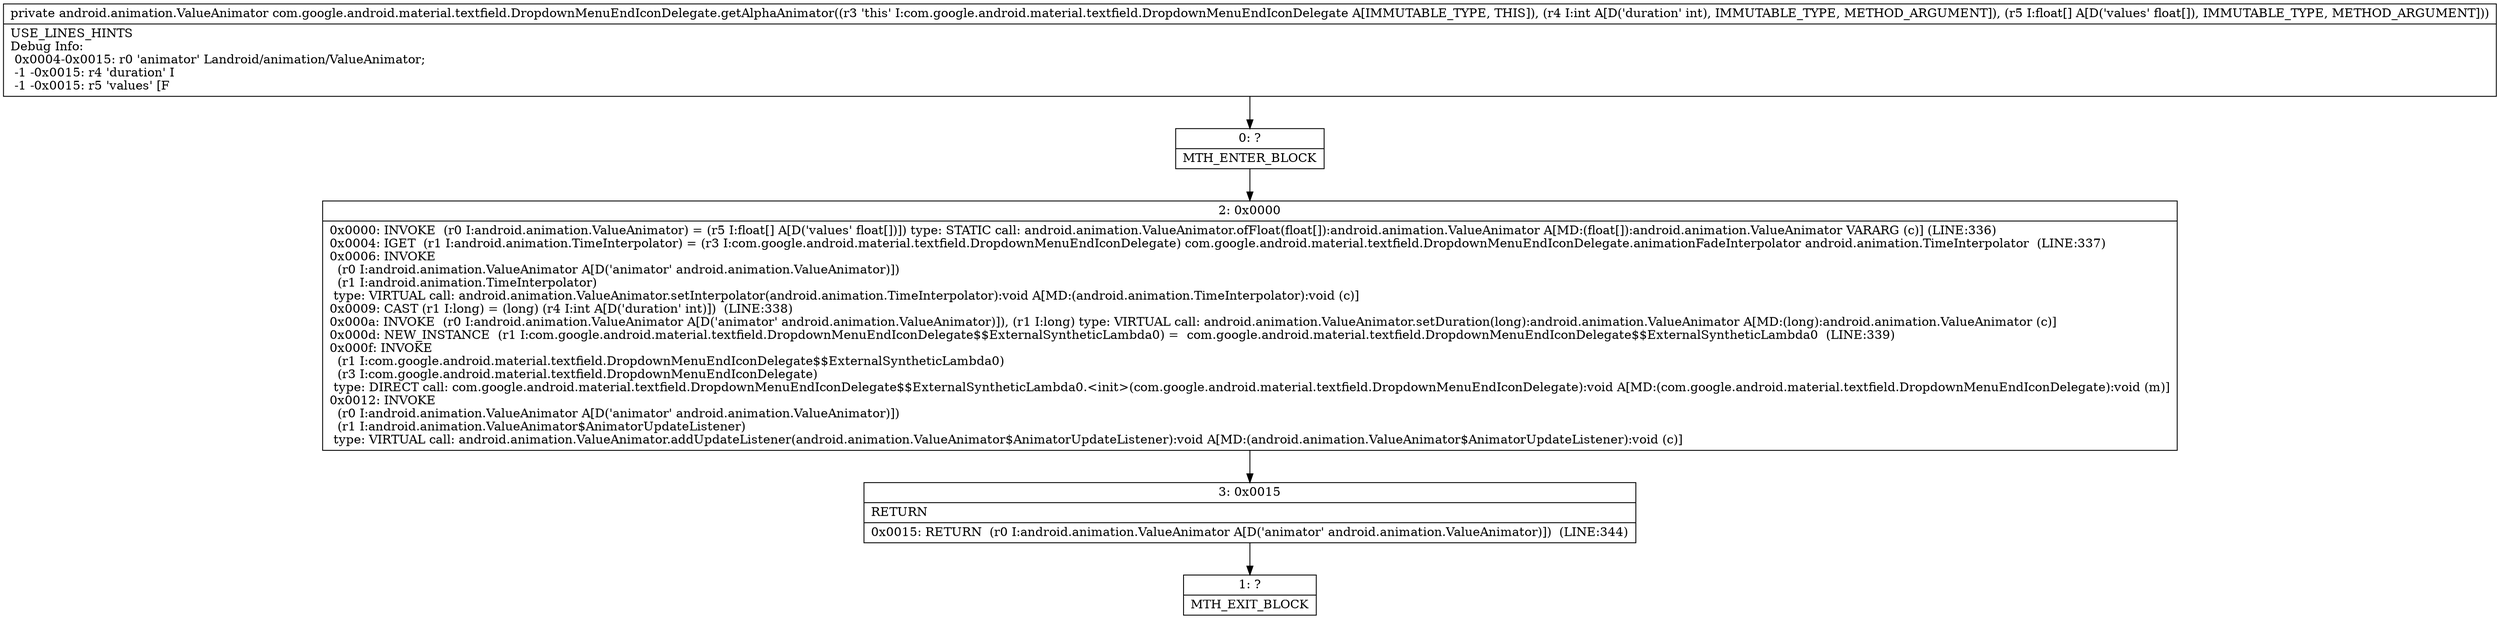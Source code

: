 digraph "CFG forcom.google.android.material.textfield.DropdownMenuEndIconDelegate.getAlphaAnimator(I[F)Landroid\/animation\/ValueAnimator;" {
Node_0 [shape=record,label="{0\:\ ?|MTH_ENTER_BLOCK\l}"];
Node_2 [shape=record,label="{2\:\ 0x0000|0x0000: INVOKE  (r0 I:android.animation.ValueAnimator) = (r5 I:float[] A[D('values' float[])]) type: STATIC call: android.animation.ValueAnimator.ofFloat(float[]):android.animation.ValueAnimator A[MD:(float[]):android.animation.ValueAnimator VARARG (c)] (LINE:336)\l0x0004: IGET  (r1 I:android.animation.TimeInterpolator) = (r3 I:com.google.android.material.textfield.DropdownMenuEndIconDelegate) com.google.android.material.textfield.DropdownMenuEndIconDelegate.animationFadeInterpolator android.animation.TimeInterpolator  (LINE:337)\l0x0006: INVOKE  \l  (r0 I:android.animation.ValueAnimator A[D('animator' android.animation.ValueAnimator)])\l  (r1 I:android.animation.TimeInterpolator)\l type: VIRTUAL call: android.animation.ValueAnimator.setInterpolator(android.animation.TimeInterpolator):void A[MD:(android.animation.TimeInterpolator):void (c)]\l0x0009: CAST (r1 I:long) = (long) (r4 I:int A[D('duration' int)])  (LINE:338)\l0x000a: INVOKE  (r0 I:android.animation.ValueAnimator A[D('animator' android.animation.ValueAnimator)]), (r1 I:long) type: VIRTUAL call: android.animation.ValueAnimator.setDuration(long):android.animation.ValueAnimator A[MD:(long):android.animation.ValueAnimator (c)]\l0x000d: NEW_INSTANCE  (r1 I:com.google.android.material.textfield.DropdownMenuEndIconDelegate$$ExternalSyntheticLambda0) =  com.google.android.material.textfield.DropdownMenuEndIconDelegate$$ExternalSyntheticLambda0  (LINE:339)\l0x000f: INVOKE  \l  (r1 I:com.google.android.material.textfield.DropdownMenuEndIconDelegate$$ExternalSyntheticLambda0)\l  (r3 I:com.google.android.material.textfield.DropdownMenuEndIconDelegate)\l type: DIRECT call: com.google.android.material.textfield.DropdownMenuEndIconDelegate$$ExternalSyntheticLambda0.\<init\>(com.google.android.material.textfield.DropdownMenuEndIconDelegate):void A[MD:(com.google.android.material.textfield.DropdownMenuEndIconDelegate):void (m)]\l0x0012: INVOKE  \l  (r0 I:android.animation.ValueAnimator A[D('animator' android.animation.ValueAnimator)])\l  (r1 I:android.animation.ValueAnimator$AnimatorUpdateListener)\l type: VIRTUAL call: android.animation.ValueAnimator.addUpdateListener(android.animation.ValueAnimator$AnimatorUpdateListener):void A[MD:(android.animation.ValueAnimator$AnimatorUpdateListener):void (c)]\l}"];
Node_3 [shape=record,label="{3\:\ 0x0015|RETURN\l|0x0015: RETURN  (r0 I:android.animation.ValueAnimator A[D('animator' android.animation.ValueAnimator)])  (LINE:344)\l}"];
Node_1 [shape=record,label="{1\:\ ?|MTH_EXIT_BLOCK\l}"];
MethodNode[shape=record,label="{private android.animation.ValueAnimator com.google.android.material.textfield.DropdownMenuEndIconDelegate.getAlphaAnimator((r3 'this' I:com.google.android.material.textfield.DropdownMenuEndIconDelegate A[IMMUTABLE_TYPE, THIS]), (r4 I:int A[D('duration' int), IMMUTABLE_TYPE, METHOD_ARGUMENT]), (r5 I:float[] A[D('values' float[]), IMMUTABLE_TYPE, METHOD_ARGUMENT]))  | USE_LINES_HINTS\lDebug Info:\l  0x0004\-0x0015: r0 'animator' Landroid\/animation\/ValueAnimator;\l  \-1 \-0x0015: r4 'duration' I\l  \-1 \-0x0015: r5 'values' [F\l}"];
MethodNode -> Node_0;Node_0 -> Node_2;
Node_2 -> Node_3;
Node_3 -> Node_1;
}

